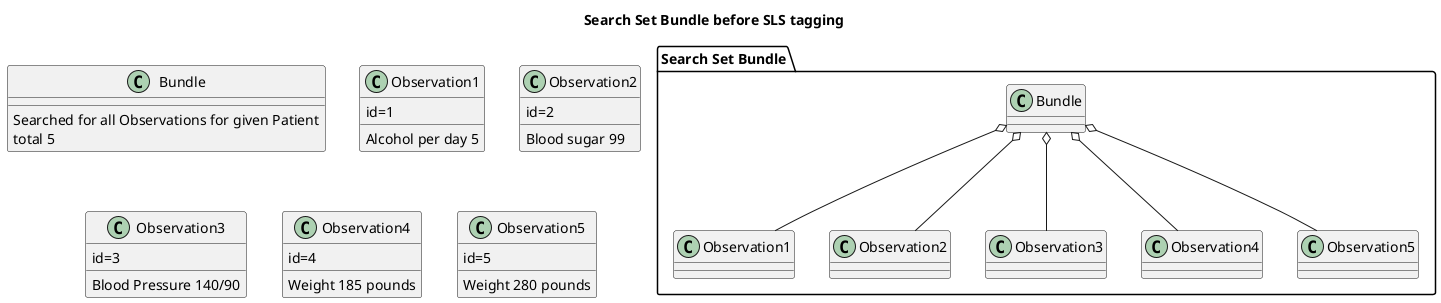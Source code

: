 @startuml
title Search Set Bundle before SLS tagging

package "Search Set Bundle"  {
  class Bundle
  Bundle o-down- Observation1
  Bundle o-down- Observation2
  Bundle o-down- Observation3
  Bundle o-down- Observation4
  Bundle o-down- Observation5
}

class Bundle {
    {method} Searched for all Observations for given Patient
    {method} total 5
}
class Observation1 {
    {field} id=1
    {method} Alcohol per day 5
}
class Observation2 {
    {field} id=2
    {method} Blood sugar 99
}
class Observation3 {
    {field} id=3
    {method} Blood Pressure 140/90
}
class Observation4 {
    {field} id=4
    {method} Weight 185 pounds
}
class Observation5 {
    {field} id=5
    {method} Weight 280 pounds
}
@enduml